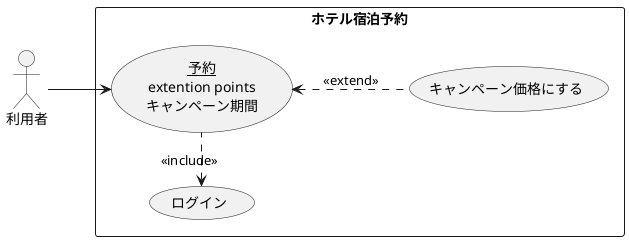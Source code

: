 @startuml ユースケース図
left to right direction

actor 利用者
rectangle ホテル宿泊予約 {
usecase キャンペーン価格にする
usecase (<u>予約</u>\nextention points\nキャンペーン期間) as text
usecase ログイン
}

ログイン <. text : << include >>
利用者 --> text
text <.. キャンペーン価格にする : << extend >>
@enduml
